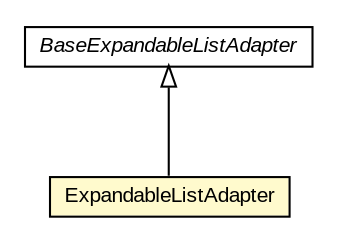 #!/usr/local/bin/dot
#
# Class diagram 
# Generated by UMLGraph version R5_6-24-gf6e263 (http://www.umlgraph.org/)
#

digraph G {
	edge [fontname="arial",fontsize=10,labelfontname="arial",labelfontsize=10];
	node [fontname="arial",fontsize=10,shape=plaintext];
	nodesep=0.25;
	ranksep=0.5;
	// org.osmdroid.samplefragments.ui.ExpandableListAdapter
	c19098 [label=<<table title="org.osmdroid.samplefragments.ui.ExpandableListAdapter" border="0" cellborder="1" cellspacing="0" cellpadding="2" port="p" bgcolor="lemonChiffon" href="./ExpandableListAdapter.html">
		<tr><td><table border="0" cellspacing="0" cellpadding="1">
<tr><td align="center" balign="center"> ExpandableListAdapter </td></tr>
		</table></td></tr>
		</table>>, URL="./ExpandableListAdapter.html", fontname="arial", fontcolor="black", fontsize=10.0];
	//org.osmdroid.samplefragments.ui.ExpandableListAdapter extends android.widget.BaseExpandableListAdapter
	c19109:p -> c19098:p [dir=back,arrowtail=empty];
	// android.widget.BaseExpandableListAdapter
	c19109 [label=<<table title="android.widget.BaseExpandableListAdapter" border="0" cellborder="1" cellspacing="0" cellpadding="2" port="p" href="http://java.sun.com/j2se/1.4.2/docs/api/android/widget/BaseExpandableListAdapter.html">
		<tr><td><table border="0" cellspacing="0" cellpadding="1">
<tr><td align="center" balign="center"><font face="arial italic"> BaseExpandableListAdapter </font></td></tr>
		</table></td></tr>
		</table>>, URL="http://java.sun.com/j2se/1.4.2/docs/api/android/widget/BaseExpandableListAdapter.html", fontname="arial", fontcolor="black", fontsize=10.0];
}


